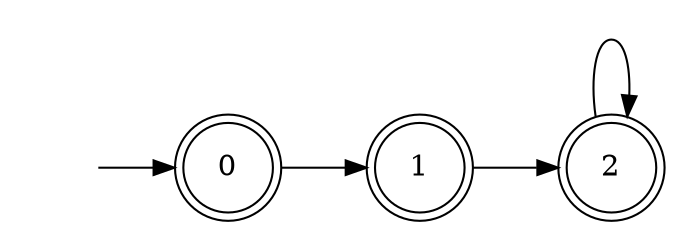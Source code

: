 digraph finiteAutomaton {
rankdir=LR;
 splines=true;
 overlap=false;
 nodesep=0.5;
 ranksep=0.5;
 node [shape=circle width=0.6 fixedsize=true];
 edge [labelfloat=false];
node [shape=circle];
0 [shape=doublecircle];
1 [shape=doublecircle];
2 [shape=doublecircle];
0 -> { 1 } [label=" " texlbl="$\left[\begin{array}{c}0\\0\end{array}\right]$"];
1 -> { 2 } [label=" " texlbl="$\left[\begin{array}{c}0\\0\end{array}\right]$"];
2 -> { 2 } [label=" " texlbl="$\left[\begin{array}{c}0\\0\end{array}\right],\,\left[\begin{array}{c}0\\1\end{array}\right],\,\left[\begin{array}{c}1\\0\end{array}\right],\,\left[\begin{array}{c}1\\1\end{array}\right]$"];
node [shape=none, label=""];
i0 -> 0;
}
